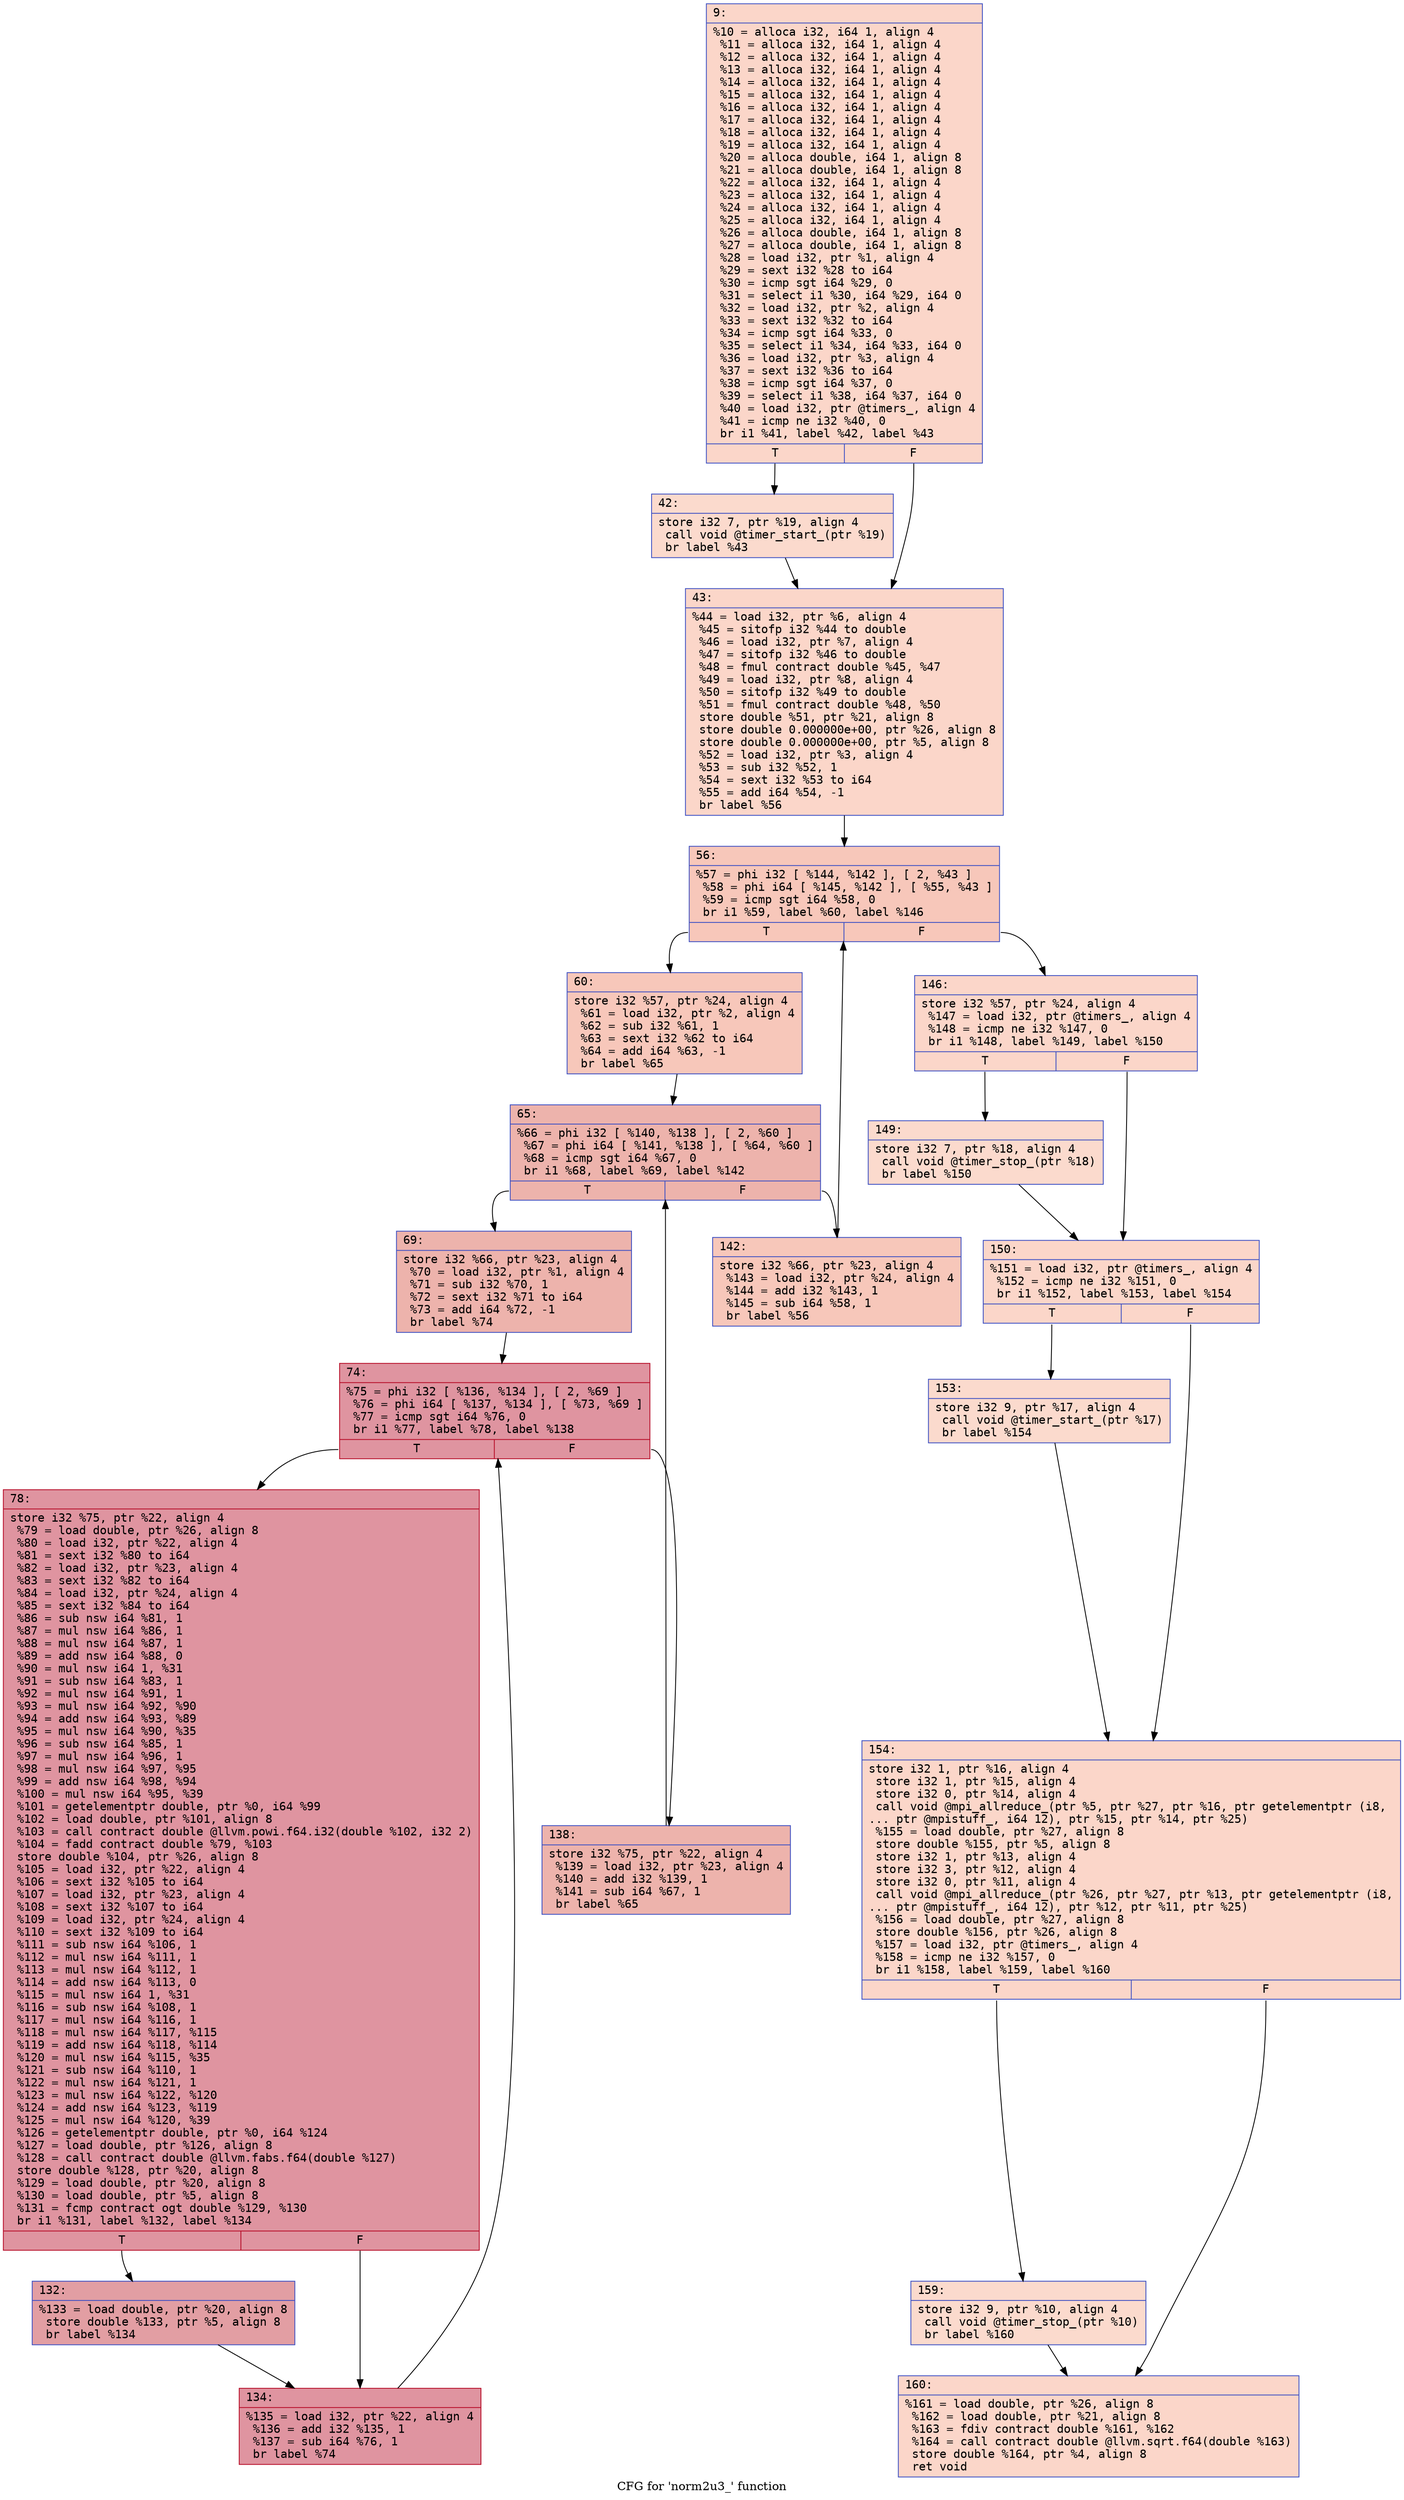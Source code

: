 digraph "CFG for 'norm2u3_' function" {
	label="CFG for 'norm2u3_' function";

	Node0x559626d16430 [shape=record,color="#3d50c3ff", style=filled, fillcolor="#f6a38570" fontname="Courier",label="{9:\l|  %10 = alloca i32, i64 1, align 4\l  %11 = alloca i32, i64 1, align 4\l  %12 = alloca i32, i64 1, align 4\l  %13 = alloca i32, i64 1, align 4\l  %14 = alloca i32, i64 1, align 4\l  %15 = alloca i32, i64 1, align 4\l  %16 = alloca i32, i64 1, align 4\l  %17 = alloca i32, i64 1, align 4\l  %18 = alloca i32, i64 1, align 4\l  %19 = alloca i32, i64 1, align 4\l  %20 = alloca double, i64 1, align 8\l  %21 = alloca double, i64 1, align 8\l  %22 = alloca i32, i64 1, align 4\l  %23 = alloca i32, i64 1, align 4\l  %24 = alloca i32, i64 1, align 4\l  %25 = alloca i32, i64 1, align 4\l  %26 = alloca double, i64 1, align 8\l  %27 = alloca double, i64 1, align 8\l  %28 = load i32, ptr %1, align 4\l  %29 = sext i32 %28 to i64\l  %30 = icmp sgt i64 %29, 0\l  %31 = select i1 %30, i64 %29, i64 0\l  %32 = load i32, ptr %2, align 4\l  %33 = sext i32 %32 to i64\l  %34 = icmp sgt i64 %33, 0\l  %35 = select i1 %34, i64 %33, i64 0\l  %36 = load i32, ptr %3, align 4\l  %37 = sext i32 %36 to i64\l  %38 = icmp sgt i64 %37, 0\l  %39 = select i1 %38, i64 %37, i64 0\l  %40 = load i32, ptr @timers_, align 4\l  %41 = icmp ne i32 %40, 0\l  br i1 %41, label %42, label %43\l|{<s0>T|<s1>F}}"];
	Node0x559626d16430:s0 -> Node0x559626d17130[tooltip="9 -> 42\nProbability 62.50%" ];
	Node0x559626d16430:s1 -> Node0x559626d2f550[tooltip="9 -> 43\nProbability 37.50%" ];
	Node0x559626d17130 [shape=record,color="#3d50c3ff", style=filled, fillcolor="#f7ac8e70" fontname="Courier",label="{42:\l|  store i32 7, ptr %19, align 4\l  call void @timer_start_(ptr %19)\l  br label %43\l}"];
	Node0x559626d17130 -> Node0x559626d2f550[tooltip="42 -> 43\nProbability 100.00%" ];
	Node0x559626d2f550 [shape=record,color="#3d50c3ff", style=filled, fillcolor="#f6a38570" fontname="Courier",label="{43:\l|  %44 = load i32, ptr %6, align 4\l  %45 = sitofp i32 %44 to double\l  %46 = load i32, ptr %7, align 4\l  %47 = sitofp i32 %46 to double\l  %48 = fmul contract double %45, %47\l  %49 = load i32, ptr %8, align 4\l  %50 = sitofp i32 %49 to double\l  %51 = fmul contract double %48, %50\l  store double %51, ptr %21, align 8\l  store double 0.000000e+00, ptr %26, align 8\l  store double 0.000000e+00, ptr %5, align 8\l  %52 = load i32, ptr %3, align 4\l  %53 = sub i32 %52, 1\l  %54 = sext i32 %53 to i64\l  %55 = add i64 %54, -1\l  br label %56\l}"];
	Node0x559626d2f550 -> Node0x559626d30840[tooltip="43 -> 56\nProbability 100.00%" ];
	Node0x559626d30840 [shape=record,color="#3d50c3ff", style=filled, fillcolor="#ec7f6370" fontname="Courier",label="{56:\l|  %57 = phi i32 [ %144, %142 ], [ 2, %43 ]\l  %58 = phi i64 [ %145, %142 ], [ %55, %43 ]\l  %59 = icmp sgt i64 %58, 0\l  br i1 %59, label %60, label %146\l|{<s0>T|<s1>F}}"];
	Node0x559626d30840:s0 -> Node0x559626d30b00[tooltip="56 -> 60\nProbability 96.88%" ];
	Node0x559626d30840:s1 -> Node0x559626d30b50[tooltip="56 -> 146\nProbability 3.12%" ];
	Node0x559626d30b00 [shape=record,color="#3d50c3ff", style=filled, fillcolor="#ec7f6370" fontname="Courier",label="{60:\l|  store i32 %57, ptr %24, align 4\l  %61 = load i32, ptr %2, align 4\l  %62 = sub i32 %61, 1\l  %63 = sext i32 %62 to i64\l  %64 = add i64 %63, -1\l  br label %65\l}"];
	Node0x559626d30b00 -> Node0x559626d30f00[tooltip="60 -> 65\nProbability 100.00%" ];
	Node0x559626d30f00 [shape=record,color="#3d50c3ff", style=filled, fillcolor="#d6524470" fontname="Courier",label="{65:\l|  %66 = phi i32 [ %140, %138 ], [ 2, %60 ]\l  %67 = phi i64 [ %141, %138 ], [ %64, %60 ]\l  %68 = icmp sgt i64 %67, 0\l  br i1 %68, label %69, label %142\l|{<s0>T|<s1>F}}"];
	Node0x559626d30f00:s0 -> Node0x559626d31220[tooltip="65 -> 69\nProbability 96.88%" ];
	Node0x559626d30f00:s1 -> Node0x559626d30900[tooltip="65 -> 142\nProbability 3.12%" ];
	Node0x559626d31220 [shape=record,color="#3d50c3ff", style=filled, fillcolor="#d6524470" fontname="Courier",label="{69:\l|  store i32 %66, ptr %23, align 4\l  %70 = load i32, ptr %1, align 4\l  %71 = sub i32 %70, 1\l  %72 = sext i32 %71 to i64\l  %73 = add i64 %72, -1\l  br label %74\l}"];
	Node0x559626d31220 -> Node0x559626d315d0[tooltip="69 -> 74\nProbability 100.00%" ];
	Node0x559626d315d0 [shape=record,color="#b70d28ff", style=filled, fillcolor="#b70d2870" fontname="Courier",label="{74:\l|  %75 = phi i32 [ %136, %134 ], [ 2, %69 ]\l  %76 = phi i64 [ %137, %134 ], [ %73, %69 ]\l  %77 = icmp sgt i64 %76, 0\l  br i1 %77, label %78, label %138\l|{<s0>T|<s1>F}}"];
	Node0x559626d315d0:s0 -> Node0x559626d31950[tooltip="74 -> 78\nProbability 96.88%" ];
	Node0x559626d315d0:s1 -> Node0x559626d30fc0[tooltip="74 -> 138\nProbability 3.12%" ];
	Node0x559626d31950 [shape=record,color="#b70d28ff", style=filled, fillcolor="#b70d2870" fontname="Courier",label="{78:\l|  store i32 %75, ptr %22, align 4\l  %79 = load double, ptr %26, align 8\l  %80 = load i32, ptr %22, align 4\l  %81 = sext i32 %80 to i64\l  %82 = load i32, ptr %23, align 4\l  %83 = sext i32 %82 to i64\l  %84 = load i32, ptr %24, align 4\l  %85 = sext i32 %84 to i64\l  %86 = sub nsw i64 %81, 1\l  %87 = mul nsw i64 %86, 1\l  %88 = mul nsw i64 %87, 1\l  %89 = add nsw i64 %88, 0\l  %90 = mul nsw i64 1, %31\l  %91 = sub nsw i64 %83, 1\l  %92 = mul nsw i64 %91, 1\l  %93 = mul nsw i64 %92, %90\l  %94 = add nsw i64 %93, %89\l  %95 = mul nsw i64 %90, %35\l  %96 = sub nsw i64 %85, 1\l  %97 = mul nsw i64 %96, 1\l  %98 = mul nsw i64 %97, %95\l  %99 = add nsw i64 %98, %94\l  %100 = mul nsw i64 %95, %39\l  %101 = getelementptr double, ptr %0, i64 %99\l  %102 = load double, ptr %101, align 8\l  %103 = call contract double @llvm.powi.f64.i32(double %102, i32 2)\l  %104 = fadd contract double %79, %103\l  store double %104, ptr %26, align 8\l  %105 = load i32, ptr %22, align 4\l  %106 = sext i32 %105 to i64\l  %107 = load i32, ptr %23, align 4\l  %108 = sext i32 %107 to i64\l  %109 = load i32, ptr %24, align 4\l  %110 = sext i32 %109 to i64\l  %111 = sub nsw i64 %106, 1\l  %112 = mul nsw i64 %111, 1\l  %113 = mul nsw i64 %112, 1\l  %114 = add nsw i64 %113, 0\l  %115 = mul nsw i64 1, %31\l  %116 = sub nsw i64 %108, 1\l  %117 = mul nsw i64 %116, 1\l  %118 = mul nsw i64 %117, %115\l  %119 = add nsw i64 %118, %114\l  %120 = mul nsw i64 %115, %35\l  %121 = sub nsw i64 %110, 1\l  %122 = mul nsw i64 %121, 1\l  %123 = mul nsw i64 %122, %120\l  %124 = add nsw i64 %123, %119\l  %125 = mul nsw i64 %120, %39\l  %126 = getelementptr double, ptr %0, i64 %124\l  %127 = load double, ptr %126, align 8\l  %128 = call contract double @llvm.fabs.f64(double %127)\l  store double %128, ptr %20, align 8\l  %129 = load double, ptr %20, align 8\l  %130 = load double, ptr %5, align 8\l  %131 = fcmp contract ogt double %129, %130\l  br i1 %131, label %132, label %134\l|{<s0>T|<s1>F}}"];
	Node0x559626d31950:s0 -> Node0x559626d342a0[tooltip="78 -> 132\nProbability 50.00%" ];
	Node0x559626d31950:s1 -> Node0x559626d316c0[tooltip="78 -> 134\nProbability 50.00%" ];
	Node0x559626d342a0 [shape=record,color="#3d50c3ff", style=filled, fillcolor="#be242e70" fontname="Courier",label="{132:\l|  %133 = load double, ptr %20, align 8\l  store double %133, ptr %5, align 8\l  br label %134\l}"];
	Node0x559626d342a0 -> Node0x559626d316c0[tooltip="132 -> 134\nProbability 100.00%" ];
	Node0x559626d316c0 [shape=record,color="#b70d28ff", style=filled, fillcolor="#b70d2870" fontname="Courier",label="{134:\l|  %135 = load i32, ptr %22, align 4\l  %136 = add i32 %135, 1\l  %137 = sub i64 %76, 1\l  br label %74\l}"];
	Node0x559626d316c0 -> Node0x559626d315d0[tooltip="134 -> 74\nProbability 100.00%" ];
	Node0x559626d30fc0 [shape=record,color="#3d50c3ff", style=filled, fillcolor="#d6524470" fontname="Courier",label="{138:\l|  store i32 %75, ptr %22, align 4\l  %139 = load i32, ptr %23, align 4\l  %140 = add i32 %139, 1\l  %141 = sub i64 %67, 1\l  br label %65\l}"];
	Node0x559626d30fc0 -> Node0x559626d30f00[tooltip="138 -> 65\nProbability 100.00%" ];
	Node0x559626d30900 [shape=record,color="#3d50c3ff", style=filled, fillcolor="#ec7f6370" fontname="Courier",label="{142:\l|  store i32 %66, ptr %23, align 4\l  %143 = load i32, ptr %24, align 4\l  %144 = add i32 %143, 1\l  %145 = sub i64 %58, 1\l  br label %56\l}"];
	Node0x559626d30900 -> Node0x559626d30840[tooltip="142 -> 56\nProbability 100.00%" ];
	Node0x559626d30b50 [shape=record,color="#3d50c3ff", style=filled, fillcolor="#f6a38570" fontname="Courier",label="{146:\l|  store i32 %57, ptr %24, align 4\l  %147 = load i32, ptr @timers_, align 4\l  %148 = icmp ne i32 %147, 0\l  br i1 %148, label %149, label %150\l|{<s0>T|<s1>F}}"];
	Node0x559626d30b50:s0 -> Node0x559626d34e50[tooltip="146 -> 149\nProbability 62.50%" ];
	Node0x559626d30b50:s1 -> Node0x559626d34ea0[tooltip="146 -> 150\nProbability 37.50%" ];
	Node0x559626d34e50 [shape=record,color="#3d50c3ff", style=filled, fillcolor="#f7ac8e70" fontname="Courier",label="{149:\l|  store i32 7, ptr %18, align 4\l  call void @timer_stop_(ptr %18)\l  br label %150\l}"];
	Node0x559626d34e50 -> Node0x559626d34ea0[tooltip="149 -> 150\nProbability 100.00%" ];
	Node0x559626d34ea0 [shape=record,color="#3d50c3ff", style=filled, fillcolor="#f6a38570" fontname="Courier",label="{150:\l|  %151 = load i32, ptr @timers_, align 4\l  %152 = icmp ne i32 %151, 0\l  br i1 %152, label %153, label %154\l|{<s0>T|<s1>F}}"];
	Node0x559626d34ea0:s0 -> Node0x559626d352b0[tooltip="150 -> 153\nProbability 62.50%" ];
	Node0x559626d34ea0:s1 -> Node0x559626d35300[tooltip="150 -> 154\nProbability 37.50%" ];
	Node0x559626d352b0 [shape=record,color="#3d50c3ff", style=filled, fillcolor="#f7ac8e70" fontname="Courier",label="{153:\l|  store i32 9, ptr %17, align 4\l  call void @timer_start_(ptr %17)\l  br label %154\l}"];
	Node0x559626d352b0 -> Node0x559626d35300[tooltip="153 -> 154\nProbability 100.00%" ];
	Node0x559626d35300 [shape=record,color="#3d50c3ff", style=filled, fillcolor="#f6a38570" fontname="Courier",label="{154:\l|  store i32 1, ptr %16, align 4\l  store i32 1, ptr %15, align 4\l  store i32 0, ptr %14, align 4\l  call void @mpi_allreduce_(ptr %5, ptr %27, ptr %16, ptr getelementptr (i8,\l... ptr @mpistuff_, i64 12), ptr %15, ptr %14, ptr %25)\l  %155 = load double, ptr %27, align 8\l  store double %155, ptr %5, align 8\l  store i32 1, ptr %13, align 4\l  store i32 3, ptr %12, align 4\l  store i32 0, ptr %11, align 4\l  call void @mpi_allreduce_(ptr %26, ptr %27, ptr %13, ptr getelementptr (i8,\l... ptr @mpistuff_, i64 12), ptr %12, ptr %11, ptr %25)\l  %156 = load double, ptr %27, align 8\l  store double %156, ptr %26, align 8\l  %157 = load i32, ptr @timers_, align 4\l  %158 = icmp ne i32 %157, 0\l  br i1 %158, label %159, label %160\l|{<s0>T|<s1>F}}"];
	Node0x559626d35300:s0 -> Node0x559626d36150[tooltip="154 -> 159\nProbability 62.50%" ];
	Node0x559626d35300:s1 -> Node0x559626d361a0[tooltip="154 -> 160\nProbability 37.50%" ];
	Node0x559626d36150 [shape=record,color="#3d50c3ff", style=filled, fillcolor="#f7ac8e70" fontname="Courier",label="{159:\l|  store i32 9, ptr %10, align 4\l  call void @timer_stop_(ptr %10)\l  br label %160\l}"];
	Node0x559626d36150 -> Node0x559626d361a0[tooltip="159 -> 160\nProbability 100.00%" ];
	Node0x559626d361a0 [shape=record,color="#3d50c3ff", style=filled, fillcolor="#f6a38570" fontname="Courier",label="{160:\l|  %161 = load double, ptr %26, align 8\l  %162 = load double, ptr %21, align 8\l  %163 = fdiv contract double %161, %162\l  %164 = call contract double @llvm.sqrt.f64(double %163)\l  store double %164, ptr %4, align 8\l  ret void\l}"];
}
